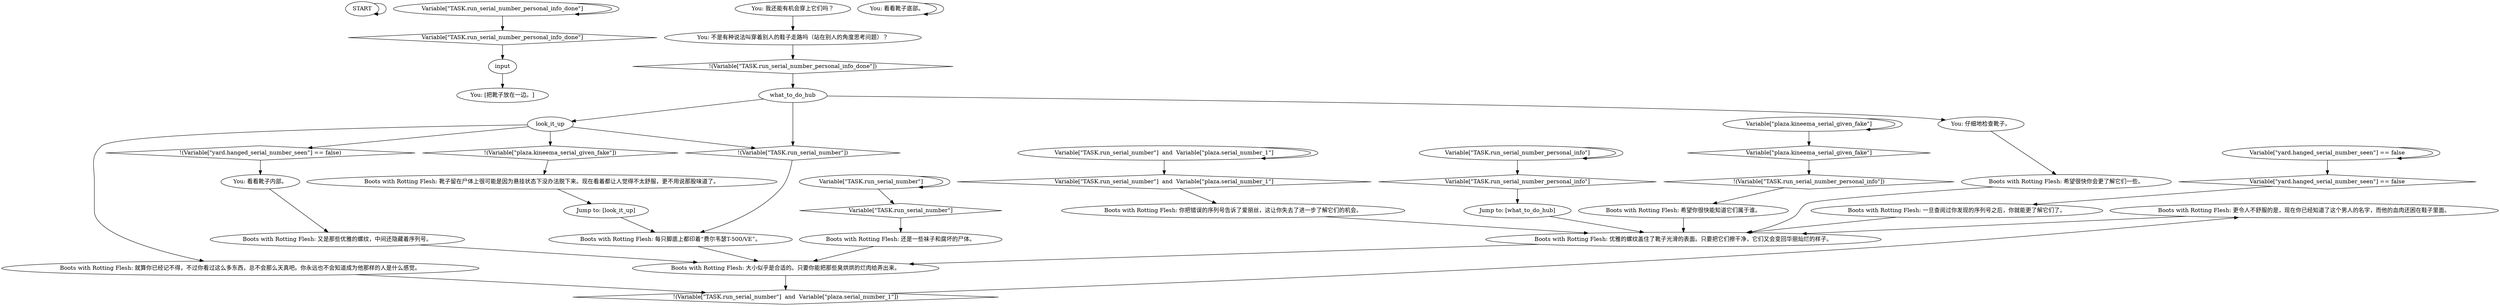 # INVENTORY / BOOTS WITH ROTTING FLESH
# You can look at these boots closely if you dare.
# ==================================================
digraph G {
	  0 [label="START"];
	  1 [label="input"];
	  2 [label="Boots with Rotting Flesh: 更令人不舒服的是，现在你已经知道了这个男人的名字，而他的血肉还困在鞋子里面。"];
	  3 [label="Variable[\"TASK.run_serial_number\"]"];
	  4 [label="Variable[\"TASK.run_serial_number\"]", shape=diamond];
	  5 [label="!(Variable[\"TASK.run_serial_number\"])", shape=diamond];
	  6 [label="You: [把靴子放在一边。]"];
	  7 [label="Boots with Rotting Flesh: 靴子留在尸体上很可能是因为悬挂状态下没办法脱下来。现在看着都让人觉得不太舒服，更不用说那股味道了。"];
	  8 [label="Variable[\"TASK.run_serial_number\"]  and  Variable[\"plaza.serial_number_1\"]"];
	  9 [label="Variable[\"TASK.run_serial_number\"]  and  Variable[\"plaza.serial_number_1\"]", shape=diamond];
	  10 [label="!(Variable[\"TASK.run_serial_number\"]  and  Variable[\"plaza.serial_number_1\"])", shape=diamond];
	  11 [label="Jump to: [what_to_do_hub]"];
	  12 [label="Boots with Rotting Flesh: 希望你很快能知道它们属于谁。"];
	  13 [label="Variable[\"plaza.kineema_serial_given_fake\"]"];
	  14 [label="Variable[\"plaza.kineema_serial_given_fake\"]", shape=diamond];
	  15 [label="!(Variable[\"plaza.kineema_serial_given_fake\"])", shape=diamond];
	  16 [label="You: 看看靴子底部。"];
	  17 [label="Boots with Rotting Flesh: 每只脚底上都印着“费尔韦瑟T-500/VE”。"];
	  18 [label="look_it_up"];
	  19 [label="You: 不是有种说法叫穿着别人的鞋子走路吗（站在别人的角度思考问题）？"];
	  20 [label="Boots with Rotting Flesh: 大小似乎是合适的。只要你能把那些臭烘烘的烂肉给弄出来。"];
	  21 [label="Jump to: [look_it_up]"];
	  22 [label="Variable[\"TASK.run_serial_number_personal_info_done\"]"];
	  23 [label="Variable[\"TASK.run_serial_number_personal_info_done\"]", shape=diamond];
	  24 [label="!(Variable[\"TASK.run_serial_number_personal_info_done\"])", shape=diamond];
	  25 [label="Boots with Rotting Flesh: 就算你已经记不得，不过你看过这么多东西，总不会那么天真吧。你永远也不会知道成为他那样的人是什么感觉。"];
	  26 [label="You: 看看靴子内部。"];
	  27 [label="Boots with Rotting Flesh: 又是那些优雅的螺纹，中间还隐藏着序列号。"];
	  28 [label="Boots with Rotting Flesh: 还是一些袜子和腐坏的尸体。"];
	  29 [label="Boots with Rotting Flesh: 一旦查阅过你发现的序列号之后，你就能更了解它们了。"];
	  30 [label="Boots with Rotting Flesh: 优雅的螺纹盖住了靴子光滑的表面。只要把它们擦干净，它们又会变回华丽灿烂的样子。"];
	  31 [label="what_to_do_hub"];
	  32 [label="Variable[\"TASK.run_serial_number_personal_info\"]"];
	  33 [label="Variable[\"TASK.run_serial_number_personal_info\"]", shape=diamond];
	  34 [label="!(Variable[\"TASK.run_serial_number_personal_info\"])", shape=diamond];
	  35 [label="Boots with Rotting Flesh: 你把错误的序列号告诉了爱丽丝，这让你失去了进一步了解它们的机会。"];
	  36 [label="Boots with Rotting Flesh: 希望很快你会更了解它们一些。"];
	  37 [label="Variable[\"yard.hanged_serial_number_seen\"] == false"];
	  38 [label="Variable[\"yard.hanged_serial_number_seen\"] == false", shape=diamond];
	  39 [label="!(Variable[\"yard.hanged_serial_number_seen\"] == false)", shape=diamond];
	  40 [label="You: 仔细地检查靴子。"];
	  41 [label="You: 我还能有机会穿上它们吗？"];
	  0 -> 0
	  1 -> 6
	  2 -> 30
	  3 -> 3
	  3 -> 4
	  4 -> 28
	  5 -> 17
	  7 -> 21
	  8 -> 8
	  8 -> 9
	  9 -> 35
	  10 -> 2
	  11 -> 30
	  12 -> 30
	  13 -> 13
	  13 -> 14
	  14 -> 34
	  15 -> 7
	  16 -> 16
	  17 -> 20
	  18 -> 25
	  18 -> 15
	  18 -> 5
	  18 -> 39
	  19 -> 24
	  20 -> 10
	  21 -> 17
	  22 -> 22
	  22 -> 23
	  23 -> 1
	  24 -> 31
	  25 -> 10
	  26 -> 27
	  27 -> 20
	  28 -> 20
	  29 -> 30
	  30 -> 20
	  31 -> 40
	  31 -> 18
	  31 -> 5
	  32 -> 32
	  32 -> 33
	  33 -> 11
	  34 -> 12
	  35 -> 30
	  36 -> 30
	  37 -> 37
	  37 -> 38
	  38 -> 29
	  39 -> 26
	  40 -> 36
	  41 -> 19
}

